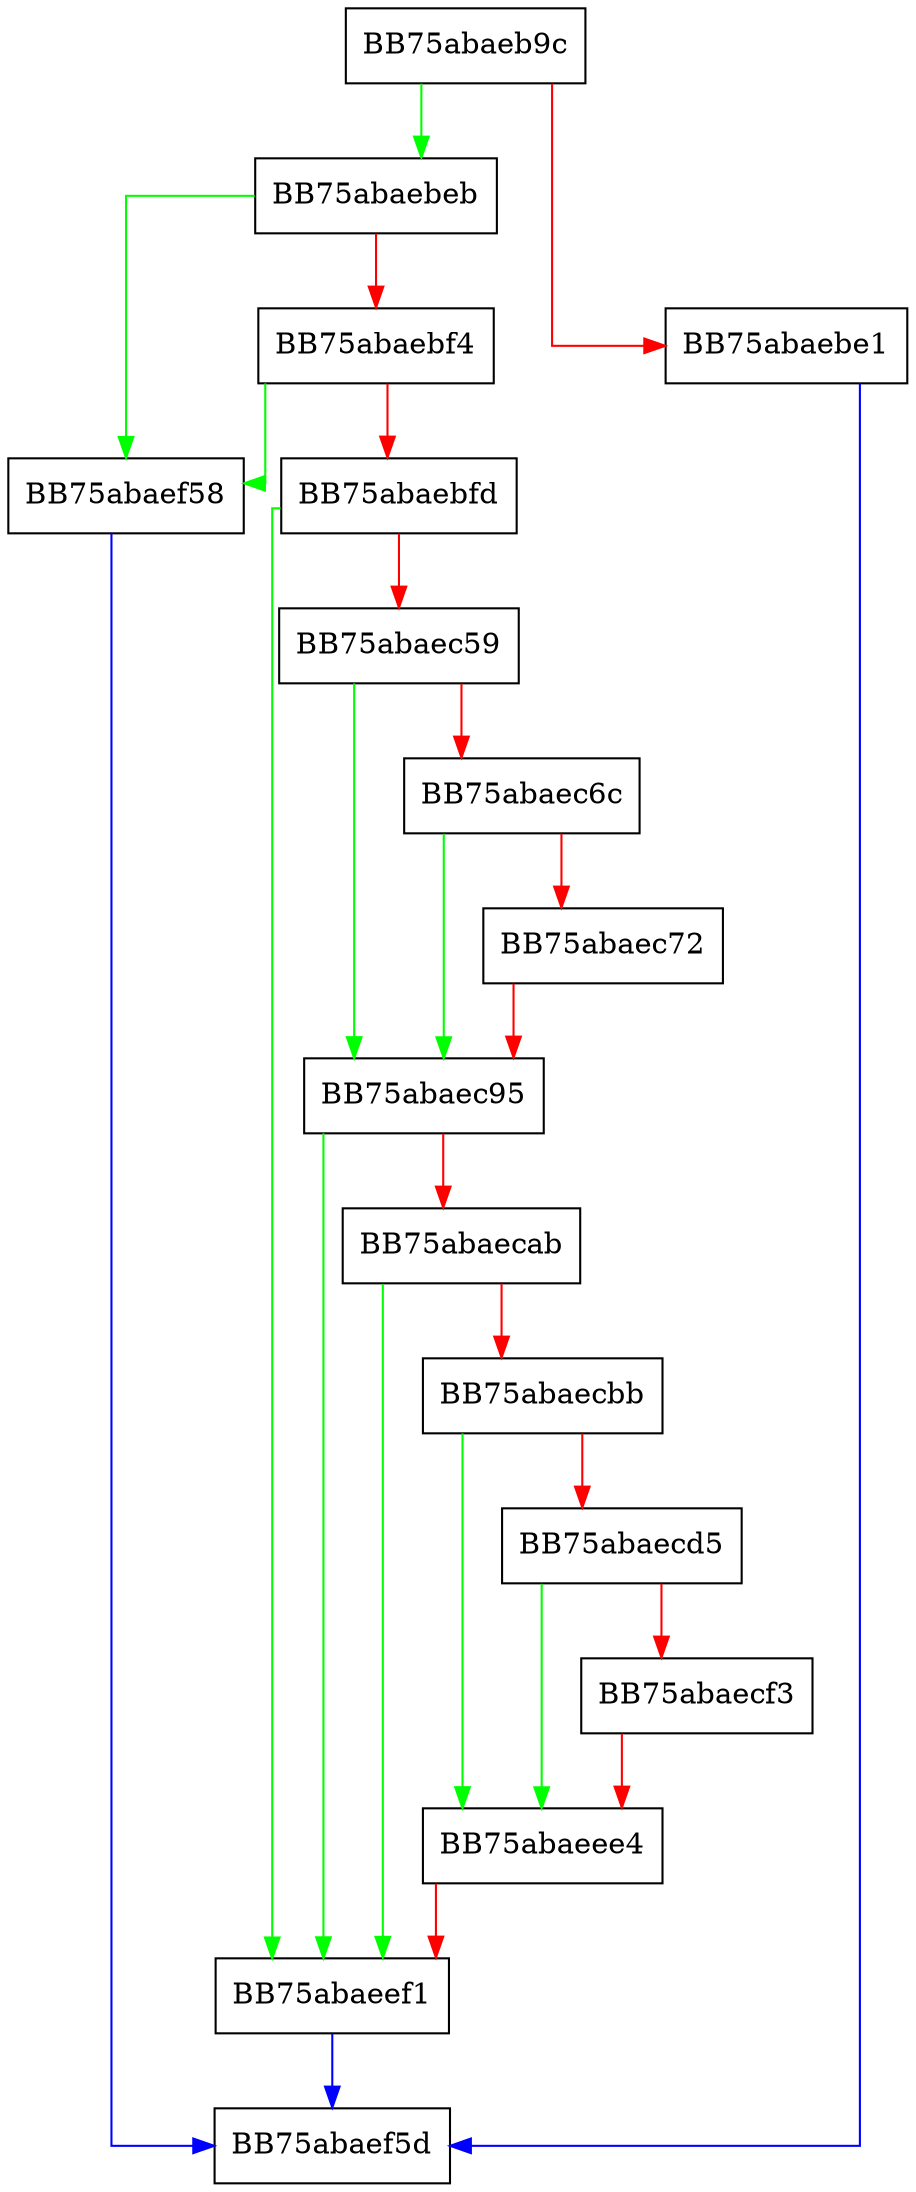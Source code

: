 digraph AddAttribute {
  node [shape="box"];
  graph [splines=ortho];
  BB75abaeb9c -> BB75abaebeb [color="green"];
  BB75abaeb9c -> BB75abaebe1 [color="red"];
  BB75abaebe1 -> BB75abaef5d [color="blue"];
  BB75abaebeb -> BB75abaef58 [color="green"];
  BB75abaebeb -> BB75abaebf4 [color="red"];
  BB75abaebf4 -> BB75abaef58 [color="green"];
  BB75abaebf4 -> BB75abaebfd [color="red"];
  BB75abaebfd -> BB75abaeef1 [color="green"];
  BB75abaebfd -> BB75abaec59 [color="red"];
  BB75abaec59 -> BB75abaec95 [color="green"];
  BB75abaec59 -> BB75abaec6c [color="red"];
  BB75abaec6c -> BB75abaec95 [color="green"];
  BB75abaec6c -> BB75abaec72 [color="red"];
  BB75abaec72 -> BB75abaec95 [color="red"];
  BB75abaec95 -> BB75abaeef1 [color="green"];
  BB75abaec95 -> BB75abaecab [color="red"];
  BB75abaecab -> BB75abaeef1 [color="green"];
  BB75abaecab -> BB75abaecbb [color="red"];
  BB75abaecbb -> BB75abaeee4 [color="green"];
  BB75abaecbb -> BB75abaecd5 [color="red"];
  BB75abaecd5 -> BB75abaeee4 [color="green"];
  BB75abaecd5 -> BB75abaecf3 [color="red"];
  BB75abaecf3 -> BB75abaeee4 [color="red"];
  BB75abaeee4 -> BB75abaeef1 [color="red"];
  BB75abaeef1 -> BB75abaef5d [color="blue"];
  BB75abaef58 -> BB75abaef5d [color="blue"];
}